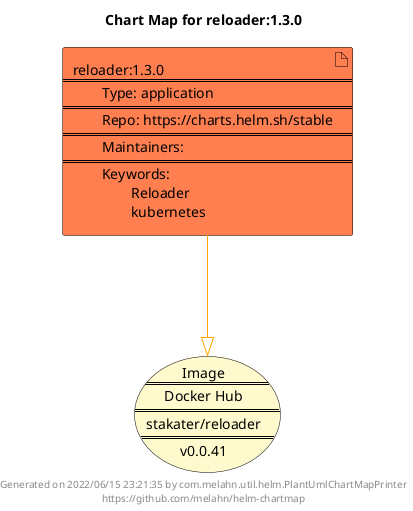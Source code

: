 @startuml
skinparam linetype ortho
skinparam backgroundColor white
skinparam usecaseBorderColor black
skinparam usecaseArrowColor LightSlateGray
skinparam artifactBorderColor black
skinparam artifactArrowColor LightSlateGray

title Chart Map for reloader:1.3.0

'There is one referenced Helm Chart
artifact "reloader:1.3.0\n====\n\tType: application\n====\n\tRepo: https://charts.helm.sh/stable\n====\n\tMaintainers: \n====\n\tKeywords: \n\t\tReloader\n\t\tkubernetes" as reloader_1_3_0 #Coral

'There is one referenced Docker Image
usecase "Image\n====\nDocker Hub\n====\nstakater/reloader\n====\nv0.0.41" as stakater_reloader_v0_0_41 #LemonChiffon

'Chart Dependencies
reloader_1_3_0--[#orange]-|>stakater_reloader_v0_0_41

center footer Generated on 2022/06/15 23:21:35 by com.melahn.util.helm.PlantUmlChartMapPrinter\nhttps://github.com/melahn/helm-chartmap
@enduml
